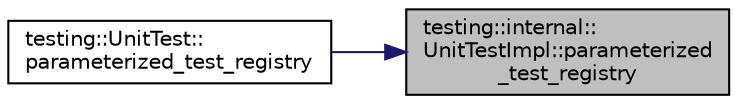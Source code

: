 digraph "testing::internal::UnitTestImpl::parameterized_test_registry"
{
 // LATEX_PDF_SIZE
  bgcolor="transparent";
  edge [fontname="Helvetica",fontsize="10",labelfontname="Helvetica",labelfontsize="10"];
  node [fontname="Helvetica",fontsize="10",shape=record];
  rankdir="RL";
  Node1 [label="testing::internal::\lUnitTestImpl::parameterized\l_test_registry",height=0.2,width=0.4,color="black", fillcolor="grey75", style="filled", fontcolor="black",tooltip=" "];
  Node1 -> Node2 [dir="back",color="midnightblue",fontsize="10",style="solid",fontname="Helvetica"];
  Node2 [label="testing::UnitTest::\lparameterized_test_registry",height=0.2,width=0.4,color="black",URL="$classtesting_1_1UnitTest.html#a9db8831a87fddaf3e34d5a30a40dd624",tooltip=" "];
}
